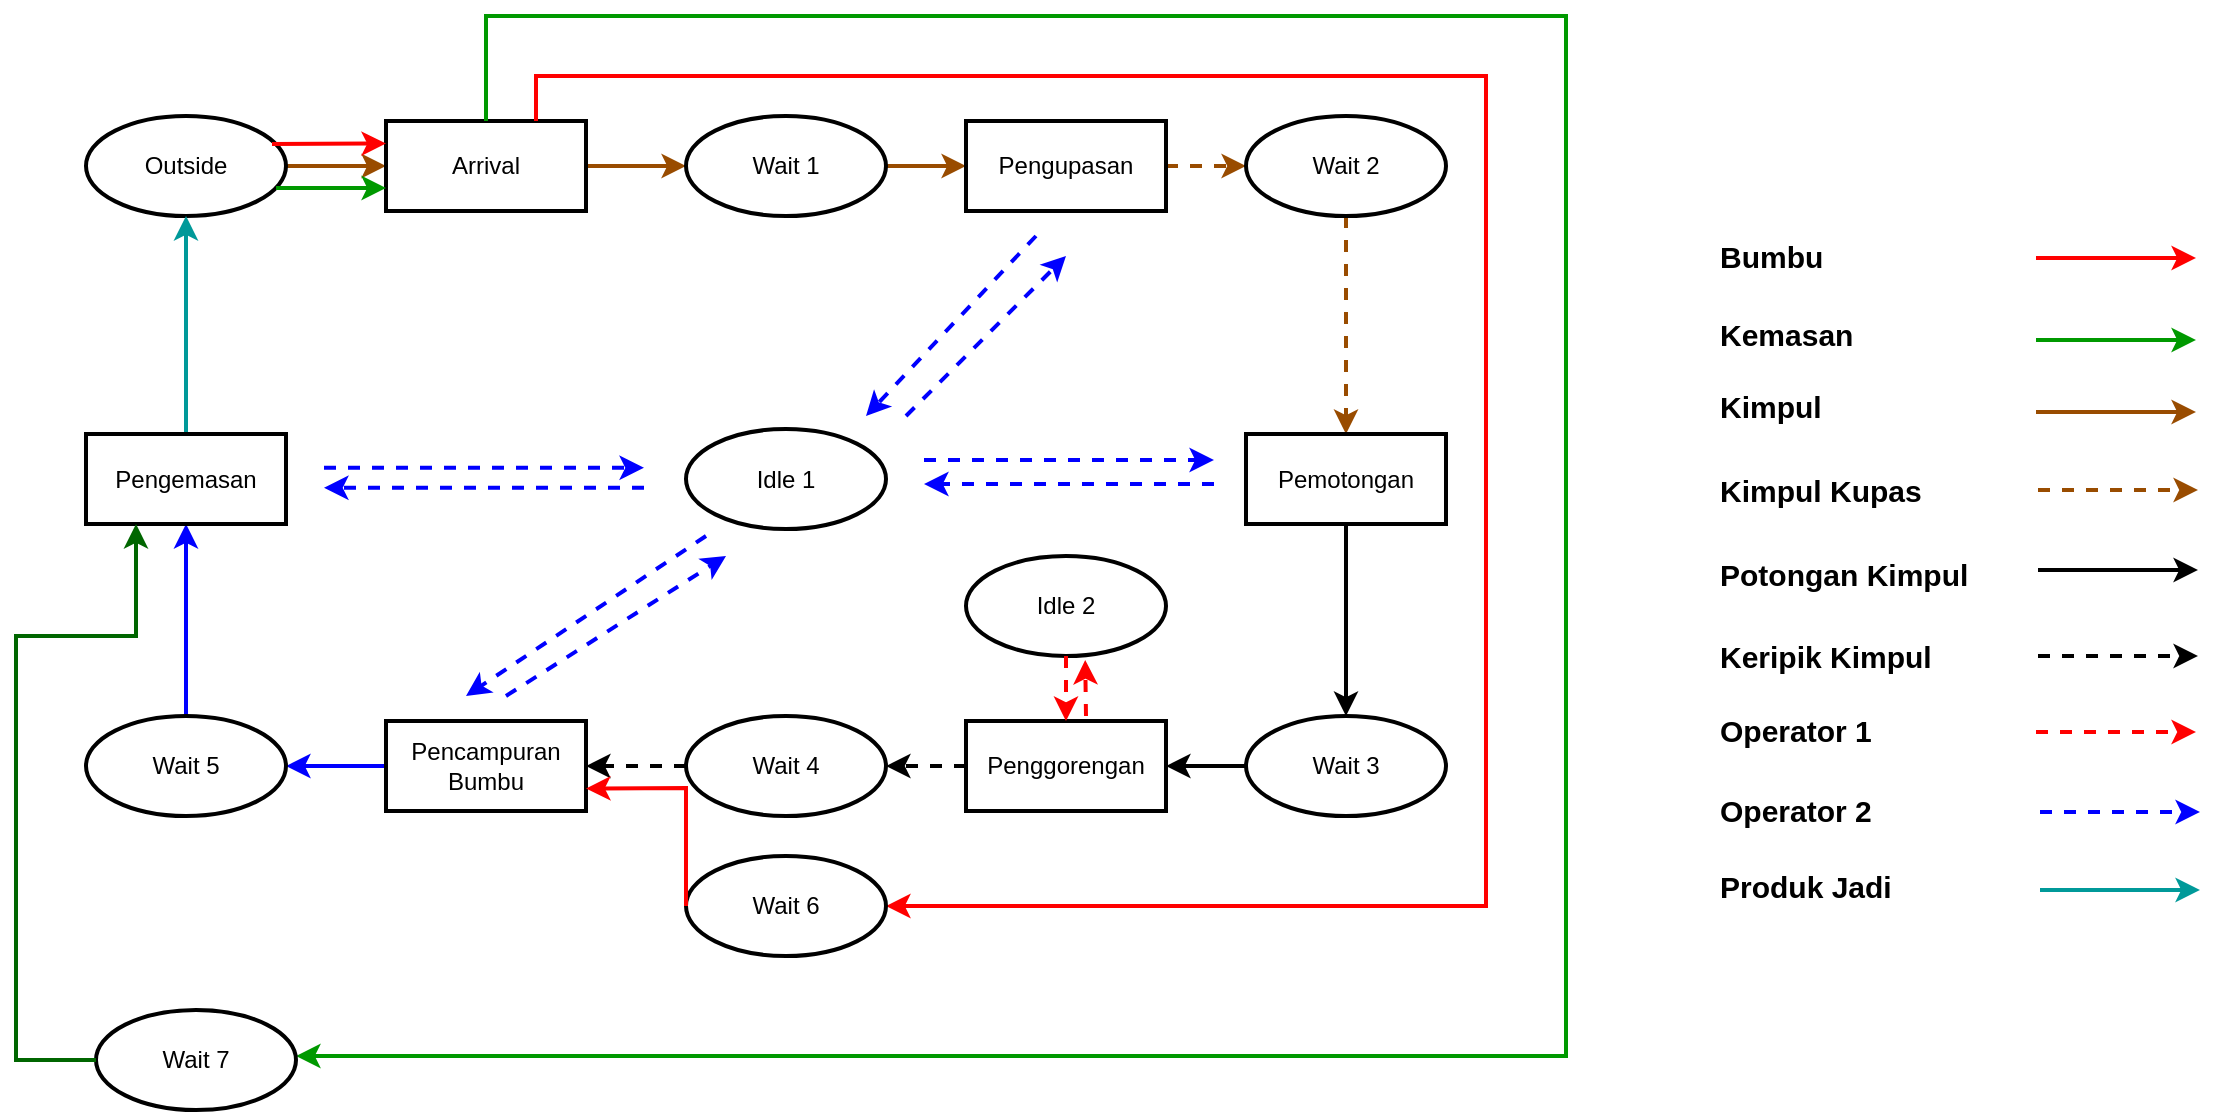 <mxfile version="20.2.2" type="github">
  <diagram id="sFOqKy-zPjzZgBcoSoZJ" name="Page-1">
    <mxGraphModel dx="1240" dy="782" grid="1" gridSize="10" guides="1" tooltips="1" connect="1" arrows="1" fold="1" page="1" pageScale="1" pageWidth="1654" pageHeight="1169" math="0" shadow="0">
      <root>
        <mxCell id="0" />
        <mxCell id="1" parent="0" />
        <mxCell id="jj6yrGKvORwJQoYEzBGt-13" style="edgeStyle=orthogonalEdgeStyle;rounded=0;orthogonalLoop=1;jettySize=auto;html=1;entryX=0;entryY=0.5;entryDx=0;entryDy=0;strokeColor=#994C00;strokeWidth=2;" parent="1" source="jj6yrGKvORwJQoYEzBGt-1" target="jj6yrGKvORwJQoYEzBGt-2" edge="1">
          <mxGeometry relative="1" as="geometry" />
        </mxCell>
        <mxCell id="jj6yrGKvORwJQoYEzBGt-1" value="Outside" style="ellipse;whiteSpace=wrap;html=1;strokeWidth=2;" parent="1" vertex="1">
          <mxGeometry x="145" y="130" width="100" height="50" as="geometry" />
        </mxCell>
        <mxCell id="jj6yrGKvORwJQoYEzBGt-14" style="edgeStyle=orthogonalEdgeStyle;rounded=0;orthogonalLoop=1;jettySize=auto;html=1;entryX=0;entryY=0.5;entryDx=0;entryDy=0;strokeColor=#994C00;strokeWidth=2;" parent="1" source="jj6yrGKvORwJQoYEzBGt-2" target="jj6yrGKvORwJQoYEzBGt-3" edge="1">
          <mxGeometry relative="1" as="geometry" />
        </mxCell>
        <mxCell id="jj6yrGKvORwJQoYEzBGt-2" value="Arrival" style="rounded=0;whiteSpace=wrap;html=1;strokeWidth=2;" parent="1" vertex="1">
          <mxGeometry x="295" y="132.5" width="100" height="45" as="geometry" />
        </mxCell>
        <mxCell id="jj6yrGKvORwJQoYEzBGt-15" style="edgeStyle=orthogonalEdgeStyle;rounded=0;orthogonalLoop=1;jettySize=auto;html=1;entryX=0;entryY=0.5;entryDx=0;entryDy=0;strokeColor=#994C00;strokeWidth=2;" parent="1" source="jj6yrGKvORwJQoYEzBGt-3" target="jj6yrGKvORwJQoYEzBGt-6" edge="1">
          <mxGeometry relative="1" as="geometry" />
        </mxCell>
        <mxCell id="jj6yrGKvORwJQoYEzBGt-3" value="Wait 1" style="ellipse;whiteSpace=wrap;html=1;strokeWidth=2;" parent="1" vertex="1">
          <mxGeometry x="445" y="130" width="100" height="50" as="geometry" />
        </mxCell>
        <mxCell id="jj6yrGKvORwJQoYEzBGt-22" style="edgeStyle=orthogonalEdgeStyle;rounded=0;orthogonalLoop=1;jettySize=auto;html=1;entryX=1;entryY=0.5;entryDx=0;entryDy=0;strokeWidth=2;" parent="1" source="jj6yrGKvORwJQoYEzBGt-4" target="jj6yrGKvORwJQoYEzBGt-9" edge="1">
          <mxGeometry relative="1" as="geometry" />
        </mxCell>
        <mxCell id="jj6yrGKvORwJQoYEzBGt-4" value="Wait 3" style="ellipse;whiteSpace=wrap;html=1;strokeWidth=2;" parent="1" vertex="1">
          <mxGeometry x="725" y="430" width="100" height="50" as="geometry" />
        </mxCell>
        <mxCell id="jj6yrGKvORwJQoYEzBGt-24" style="edgeStyle=orthogonalEdgeStyle;rounded=0;orthogonalLoop=1;jettySize=auto;html=1;entryX=1;entryY=0.5;entryDx=0;entryDy=0;strokeColor=#000000;dashed=1;strokeWidth=2;" parent="1" source="jj6yrGKvORwJQoYEzBGt-5" target="jj6yrGKvORwJQoYEzBGt-10" edge="1">
          <mxGeometry relative="1" as="geometry" />
        </mxCell>
        <mxCell id="jj6yrGKvORwJQoYEzBGt-5" value="Wait 4" style="ellipse;whiteSpace=wrap;html=1;strokeWidth=2;" parent="1" vertex="1">
          <mxGeometry x="445" y="430" width="100" height="50" as="geometry" />
        </mxCell>
        <mxCell id="jj6yrGKvORwJQoYEzBGt-17" style="edgeStyle=orthogonalEdgeStyle;rounded=0;orthogonalLoop=1;jettySize=auto;html=1;entryX=0;entryY=0.5;entryDx=0;entryDy=0;dashed=1;strokeColor=#994C00;strokeWidth=2;" parent="1" source="jj6yrGKvORwJQoYEzBGt-6" target="jj6yrGKvORwJQoYEzBGt-7" edge="1">
          <mxGeometry relative="1" as="geometry" />
        </mxCell>
        <mxCell id="jj6yrGKvORwJQoYEzBGt-6" value="Pengupasan" style="rounded=0;whiteSpace=wrap;html=1;strokeWidth=2;" parent="1" vertex="1">
          <mxGeometry x="585" y="132.5" width="100" height="45" as="geometry" />
        </mxCell>
        <mxCell id="jj6yrGKvORwJQoYEzBGt-18" style="edgeStyle=orthogonalEdgeStyle;rounded=0;orthogonalLoop=1;jettySize=auto;html=1;entryX=0.5;entryY=0;entryDx=0;entryDy=0;dashed=1;strokeColor=#994C00;strokeWidth=2;" parent="1" source="jj6yrGKvORwJQoYEzBGt-7" target="jj6yrGKvORwJQoYEzBGt-8" edge="1">
          <mxGeometry relative="1" as="geometry" />
        </mxCell>
        <mxCell id="jj6yrGKvORwJQoYEzBGt-7" value="Wait 2" style="ellipse;whiteSpace=wrap;html=1;strokeWidth=2;" parent="1" vertex="1">
          <mxGeometry x="725" y="130" width="100" height="50" as="geometry" />
        </mxCell>
        <mxCell id="jj6yrGKvORwJQoYEzBGt-19" style="edgeStyle=orthogonalEdgeStyle;rounded=0;orthogonalLoop=1;jettySize=auto;html=1;entryX=0.5;entryY=0;entryDx=0;entryDy=0;strokeWidth=2;" parent="1" source="jj6yrGKvORwJQoYEzBGt-8" target="jj6yrGKvORwJQoYEzBGt-4" edge="1">
          <mxGeometry relative="1" as="geometry" />
        </mxCell>
        <mxCell id="jj6yrGKvORwJQoYEzBGt-8" value="Pemotongan" style="rounded=0;whiteSpace=wrap;html=1;strokeWidth=2;" parent="1" vertex="1">
          <mxGeometry x="725" y="289" width="100" height="45" as="geometry" />
        </mxCell>
        <mxCell id="jj6yrGKvORwJQoYEzBGt-23" style="edgeStyle=orthogonalEdgeStyle;rounded=0;orthogonalLoop=1;jettySize=auto;html=1;strokeColor=#000000;dashed=1;strokeWidth=2;" parent="1" source="jj6yrGKvORwJQoYEzBGt-9" target="jj6yrGKvORwJQoYEzBGt-5" edge="1">
          <mxGeometry relative="1" as="geometry" />
        </mxCell>
        <mxCell id="jj6yrGKvORwJQoYEzBGt-9" value="Penggorengan" style="rounded=0;whiteSpace=wrap;html=1;strokeWidth=2;" parent="1" vertex="1">
          <mxGeometry x="585" y="432.5" width="100" height="45" as="geometry" />
        </mxCell>
        <mxCell id="jj6yrGKvORwJQoYEzBGt-25" style="edgeStyle=orthogonalEdgeStyle;rounded=0;orthogonalLoop=1;jettySize=auto;html=1;entryX=1;entryY=0.5;entryDx=0;entryDy=0;strokeColor=#0000FF;strokeWidth=2;" parent="1" source="jj6yrGKvORwJQoYEzBGt-10" target="jj6yrGKvORwJQoYEzBGt-11" edge="1">
          <mxGeometry relative="1" as="geometry" />
        </mxCell>
        <mxCell id="jj6yrGKvORwJQoYEzBGt-10" value="Pencampuran Bumbu" style="rounded=0;whiteSpace=wrap;html=1;strokeWidth=2;" parent="1" vertex="1">
          <mxGeometry x="295" y="432.5" width="100" height="45" as="geometry" />
        </mxCell>
        <mxCell id="jj6yrGKvORwJQoYEzBGt-26" style="edgeStyle=orthogonalEdgeStyle;rounded=0;orthogonalLoop=1;jettySize=auto;html=1;entryX=0.5;entryY=1;entryDx=0;entryDy=0;strokeColor=#0000FF;strokeWidth=2;" parent="1" source="jj6yrGKvORwJQoYEzBGt-11" target="jj6yrGKvORwJQoYEzBGt-12" edge="1">
          <mxGeometry relative="1" as="geometry" />
        </mxCell>
        <mxCell id="jj6yrGKvORwJQoYEzBGt-11" value="Wait 5" style="ellipse;whiteSpace=wrap;html=1;strokeWidth=2;" parent="1" vertex="1">
          <mxGeometry x="145" y="430" width="100" height="50" as="geometry" />
        </mxCell>
        <mxCell id="jj6yrGKvORwJQoYEzBGt-27" style="edgeStyle=orthogonalEdgeStyle;rounded=0;orthogonalLoop=1;jettySize=auto;html=1;entryX=0.5;entryY=1;entryDx=0;entryDy=0;strokeColor=#009999;strokeWidth=2;" parent="1" source="jj6yrGKvORwJQoYEzBGt-12" target="jj6yrGKvORwJQoYEzBGt-1" edge="1">
          <mxGeometry relative="1" as="geometry" />
        </mxCell>
        <mxCell id="jj6yrGKvORwJQoYEzBGt-12" value="Pengemasan" style="rounded=0;whiteSpace=wrap;html=1;strokeWidth=2;" parent="1" vertex="1">
          <mxGeometry x="145" y="289" width="100" height="45" as="geometry" />
        </mxCell>
        <mxCell id="jj6yrGKvORwJQoYEzBGt-29" value="Idle 1" style="ellipse;whiteSpace=wrap;html=1;strokeWidth=2;" parent="1" vertex="1">
          <mxGeometry x="445" y="286.5" width="100" height="50" as="geometry" />
        </mxCell>
        <mxCell id="jj6yrGKvORwJQoYEzBGt-40" value="" style="endArrow=classic;html=1;rounded=0;strokeColor=#0000FF;dashed=1;strokeWidth=2;" parent="1" edge="1">
          <mxGeometry width="50" height="50" relative="1" as="geometry">
            <mxPoint x="620" y="190" as="sourcePoint" />
            <mxPoint x="535" y="280" as="targetPoint" />
          </mxGeometry>
        </mxCell>
        <mxCell id="jj6yrGKvORwJQoYEzBGt-41" value="" style="endArrow=classic;html=1;rounded=0;strokeColor=#0000FF;dashed=1;strokeWidth=2;" parent="1" edge="1">
          <mxGeometry width="50" height="50" relative="1" as="geometry">
            <mxPoint x="555" y="280" as="sourcePoint" />
            <mxPoint x="635" y="200" as="targetPoint" />
          </mxGeometry>
        </mxCell>
        <mxCell id="jj6yrGKvORwJQoYEzBGt-43" value="Idle 2" style="ellipse;whiteSpace=wrap;html=1;strokeWidth=2;" parent="1" vertex="1">
          <mxGeometry x="585" y="350" width="100" height="50" as="geometry" />
        </mxCell>
        <mxCell id="jj6yrGKvORwJQoYEzBGt-44" value="" style="endArrow=classic;html=1;rounded=0;strokeColor=#FF0000;dashed=1;strokeWidth=2;" parent="1" source="jj6yrGKvORwJQoYEzBGt-43" target="jj6yrGKvORwJQoYEzBGt-9" edge="1">
          <mxGeometry width="50" height="50" relative="1" as="geometry">
            <mxPoint x="585" y="370" as="sourcePoint" />
            <mxPoint x="635" y="320" as="targetPoint" />
          </mxGeometry>
        </mxCell>
        <mxCell id="jj6yrGKvORwJQoYEzBGt-45" value="" style="endArrow=classic;html=1;rounded=0;entryX=0.596;entryY=1.04;entryDx=0;entryDy=0;entryPerimeter=0;strokeColor=#FF0000;dashed=1;strokeWidth=2;" parent="1" target="jj6yrGKvORwJQoYEzBGt-43" edge="1">
          <mxGeometry width="50" height="50" relative="1" as="geometry">
            <mxPoint x="645" y="430" as="sourcePoint" />
            <mxPoint x="675" y="420" as="targetPoint" />
          </mxGeometry>
        </mxCell>
        <mxCell id="jj6yrGKvORwJQoYEzBGt-46" value="" style="endArrow=classic;html=1;rounded=0;strokeColor=#0000FF;dashed=1;strokeWidth=2;" parent="1" edge="1">
          <mxGeometry width="50" height="50" relative="1" as="geometry">
            <mxPoint x="564" y="302" as="sourcePoint" />
            <mxPoint x="709" y="302" as="targetPoint" />
          </mxGeometry>
        </mxCell>
        <mxCell id="jj6yrGKvORwJQoYEzBGt-48" value="" style="endArrow=classic;html=1;rounded=0;strokeColor=#0000FF;dashed=1;strokeWidth=2;" parent="1" edge="1">
          <mxGeometry width="50" height="50" relative="1" as="geometry">
            <mxPoint x="709" y="314" as="sourcePoint" />
            <mxPoint x="564" y="314" as="targetPoint" />
          </mxGeometry>
        </mxCell>
        <mxCell id="jj6yrGKvORwJQoYEzBGt-49" value="" style="endArrow=classic;html=1;rounded=0;strokeColor=#0000FF;dashed=1;strokeWidth=2;" parent="1" edge="1">
          <mxGeometry width="50" height="50" relative="1" as="geometry">
            <mxPoint x="264" y="305.91" as="sourcePoint" />
            <mxPoint x="424" y="305.91" as="targetPoint" />
          </mxGeometry>
        </mxCell>
        <mxCell id="jj6yrGKvORwJQoYEzBGt-50" value="" style="endArrow=classic;html=1;rounded=0;strokeColor=#0000FF;dashed=1;strokeWidth=2;" parent="1" edge="1">
          <mxGeometry width="50" height="50" relative="1" as="geometry">
            <mxPoint x="424" y="315.91" as="sourcePoint" />
            <mxPoint x="264" y="315.91" as="targetPoint" />
          </mxGeometry>
        </mxCell>
        <mxCell id="jj6yrGKvORwJQoYEzBGt-51" value="" style="endArrow=classic;html=1;rounded=0;strokeColor=#0000FF;dashed=1;strokeWidth=2;" parent="1" edge="1">
          <mxGeometry width="50" height="50" relative="1" as="geometry">
            <mxPoint x="455" y="340" as="sourcePoint" />
            <mxPoint x="335" y="420" as="targetPoint" />
          </mxGeometry>
        </mxCell>
        <mxCell id="jj6yrGKvORwJQoYEzBGt-52" value="" style="endArrow=classic;html=1;rounded=0;strokeColor=#0000FF;dashed=1;strokeWidth=2;" parent="1" edge="1">
          <mxGeometry width="50" height="50" relative="1" as="geometry">
            <mxPoint x="355" y="420" as="sourcePoint" />
            <mxPoint x="465" y="350" as="targetPoint" />
          </mxGeometry>
        </mxCell>
        <mxCell id="uaMb6uv-dj3pLIz_Q6u4-2" value="" style="endArrow=classic;html=1;rounded=0;exitX=0.75;exitY=0;exitDx=0;exitDy=0;strokeColor=#FF0000;entryX=1;entryY=0.5;entryDx=0;entryDy=0;strokeWidth=2;" edge="1" parent="1" source="jj6yrGKvORwJQoYEzBGt-2" target="uaMb6uv-dj3pLIz_Q6u4-4">
          <mxGeometry width="50" height="50" relative="1" as="geometry">
            <mxPoint x="525" y="320" as="sourcePoint" />
            <mxPoint x="555" y="530" as="targetPoint" />
            <Array as="points">
              <mxPoint x="370" y="110" />
              <mxPoint x="845" y="110" />
              <mxPoint x="845" y="525" />
            </Array>
          </mxGeometry>
        </mxCell>
        <mxCell id="uaMb6uv-dj3pLIz_Q6u4-3" value="" style="endArrow=classic;html=1;rounded=0;entryX=0;entryY=0.25;entryDx=0;entryDy=0;exitX=0.93;exitY=0.28;exitDx=0;exitDy=0;exitPerimeter=0;strokeColor=#FF0000;strokeWidth=2;" edge="1" parent="1" source="jj6yrGKvORwJQoYEzBGt-1" target="jj6yrGKvORwJQoYEzBGt-2">
          <mxGeometry width="50" height="50" relative="1" as="geometry">
            <mxPoint x="245" y="144" as="sourcePoint" />
            <mxPoint x="575" y="330" as="targetPoint" />
          </mxGeometry>
        </mxCell>
        <mxCell id="uaMb6uv-dj3pLIz_Q6u4-4" value="Wait 6" style="ellipse;whiteSpace=wrap;html=1;strokeWidth=2;" vertex="1" parent="1">
          <mxGeometry x="445" y="500" width="100" height="50" as="geometry" />
        </mxCell>
        <mxCell id="uaMb6uv-dj3pLIz_Q6u4-5" value="" style="endArrow=classic;html=1;rounded=0;strokeColor=#FF0000;entryX=1;entryY=0.75;entryDx=0;entryDy=0;exitX=0;exitY=0.5;exitDx=0;exitDy=0;strokeWidth=2;" edge="1" parent="1" source="uaMb6uv-dj3pLIz_Q6u4-4" target="jj6yrGKvORwJQoYEzBGt-10">
          <mxGeometry width="50" height="50" relative="1" as="geometry">
            <mxPoint x="525" y="500" as="sourcePoint" />
            <mxPoint x="575" y="450" as="targetPoint" />
            <Array as="points">
              <mxPoint x="445" y="466" />
            </Array>
          </mxGeometry>
        </mxCell>
        <mxCell id="uaMb6uv-dj3pLIz_Q6u4-7" value="" style="endArrow=classic;html=1;rounded=0;exitX=0.95;exitY=0.78;exitDx=0;exitDy=0;exitPerimeter=0;strokeColor=#009900;strokeWidth=2;" edge="1" parent="1">
          <mxGeometry width="50" height="50" relative="1" as="geometry">
            <mxPoint x="240" y="166" as="sourcePoint" />
            <mxPoint x="295" y="166" as="targetPoint" />
          </mxGeometry>
        </mxCell>
        <mxCell id="uaMb6uv-dj3pLIz_Q6u4-8" value="" style="endArrow=classic;html=1;rounded=0;strokeColor=#009900;exitX=0.5;exitY=0;exitDx=0;exitDy=0;strokeWidth=2;" edge="1" parent="1" source="jj6yrGKvORwJQoYEzBGt-2">
          <mxGeometry width="50" height="50" relative="1" as="geometry">
            <mxPoint x="525" y="260" as="sourcePoint" />
            <mxPoint x="250" y="600" as="targetPoint" />
            <Array as="points">
              <mxPoint x="345" y="80" />
              <mxPoint x="885" y="80" />
              <mxPoint x="885" y="600" />
            </Array>
          </mxGeometry>
        </mxCell>
        <mxCell id="uaMb6uv-dj3pLIz_Q6u4-9" value="Wait 7" style="ellipse;whiteSpace=wrap;html=1;strokeWidth=2;" vertex="1" parent="1">
          <mxGeometry x="150" y="577" width="100" height="50" as="geometry" />
        </mxCell>
        <mxCell id="uaMb6uv-dj3pLIz_Q6u4-10" value="" style="endArrow=classic;html=1;rounded=0;strokeColor=#006600;exitX=0;exitY=0.5;exitDx=0;exitDy=0;entryX=0.25;entryY=1;entryDx=0;entryDy=0;strokeWidth=2;" edge="1" parent="1" source="uaMb6uv-dj3pLIz_Q6u4-9" target="jj6yrGKvORwJQoYEzBGt-12">
          <mxGeometry width="50" height="50" relative="1" as="geometry">
            <mxPoint x="300" y="540" as="sourcePoint" />
            <mxPoint x="170" y="340" as="targetPoint" />
            <Array as="points">
              <mxPoint x="110" y="602" />
              <mxPoint x="110" y="390" />
              <mxPoint x="170" y="390" />
            </Array>
          </mxGeometry>
        </mxCell>
        <mxCell id="uaMb6uv-dj3pLIz_Q6u4-12" style="edgeStyle=orthogonalEdgeStyle;rounded=0;orthogonalLoop=1;jettySize=auto;html=1;strokeColor=#994C00;strokeWidth=2;" edge="1" parent="1">
          <mxGeometry relative="1" as="geometry">
            <mxPoint x="1120" y="278" as="sourcePoint" />
            <mxPoint x="1200" y="278" as="targetPoint" />
            <Array as="points">
              <mxPoint x="1180" y="278" />
              <mxPoint x="1180" y="278" />
            </Array>
          </mxGeometry>
        </mxCell>
        <mxCell id="uaMb6uv-dj3pLIz_Q6u4-13" value="" style="endArrow=classic;html=1;rounded=0;strokeColor=#FF0000;strokeWidth=2;" edge="1" parent="1">
          <mxGeometry width="50" height="50" relative="1" as="geometry">
            <mxPoint x="1120" y="201" as="sourcePoint" />
            <mxPoint x="1200" y="201" as="targetPoint" />
          </mxGeometry>
        </mxCell>
        <mxCell id="uaMb6uv-dj3pLIz_Q6u4-14" value="" style="endArrow=classic;html=1;rounded=0;strokeColor=#009900;strokeWidth=2;" edge="1" parent="1">
          <mxGeometry width="50" height="50" relative="1" as="geometry">
            <mxPoint x="1120" y="242" as="sourcePoint" />
            <mxPoint x="1200" y="242" as="targetPoint" />
          </mxGeometry>
        </mxCell>
        <mxCell id="uaMb6uv-dj3pLIz_Q6u4-15" style="edgeStyle=orthogonalEdgeStyle;rounded=0;orthogonalLoop=1;jettySize=auto;html=1;strokeColor=#994C00;strokeWidth=2;dashed=1;" edge="1" parent="1">
          <mxGeometry relative="1" as="geometry">
            <mxPoint x="1121" y="317" as="sourcePoint" />
            <mxPoint x="1201" y="317" as="targetPoint" />
            <Array as="points">
              <mxPoint x="1181" y="317" />
              <mxPoint x="1181" y="317" />
            </Array>
          </mxGeometry>
        </mxCell>
        <mxCell id="uaMb6uv-dj3pLIz_Q6u4-16" style="edgeStyle=orthogonalEdgeStyle;rounded=0;orthogonalLoop=1;jettySize=auto;html=1;strokeColor=#000000;strokeWidth=2;" edge="1" parent="1">
          <mxGeometry relative="1" as="geometry">
            <mxPoint x="1121" y="357" as="sourcePoint" />
            <mxPoint x="1201" y="357" as="targetPoint" />
            <Array as="points">
              <mxPoint x="1181" y="357" />
              <mxPoint x="1181" y="357" />
            </Array>
          </mxGeometry>
        </mxCell>
        <mxCell id="uaMb6uv-dj3pLIz_Q6u4-17" style="edgeStyle=orthogonalEdgeStyle;rounded=0;orthogonalLoop=1;jettySize=auto;html=1;strokeColor=#000000;strokeWidth=2;dashed=1;" edge="1" parent="1">
          <mxGeometry relative="1" as="geometry">
            <mxPoint x="1121" y="400" as="sourcePoint" />
            <mxPoint x="1201" y="400" as="targetPoint" />
            <Array as="points">
              <mxPoint x="1181" y="400" />
              <mxPoint x="1181" y="400" />
            </Array>
          </mxGeometry>
        </mxCell>
        <mxCell id="uaMb6uv-dj3pLIz_Q6u4-18" style="edgeStyle=orthogonalEdgeStyle;rounded=0;orthogonalLoop=1;jettySize=auto;html=1;strokeColor=#FF0000;strokeWidth=2;dashed=1;" edge="1" parent="1">
          <mxGeometry relative="1" as="geometry">
            <mxPoint x="1120" y="438" as="sourcePoint" />
            <mxPoint x="1200" y="438" as="targetPoint" />
            <Array as="points">
              <mxPoint x="1180" y="438" />
              <mxPoint x="1180" y="438" />
            </Array>
          </mxGeometry>
        </mxCell>
        <mxCell id="uaMb6uv-dj3pLIz_Q6u4-19" style="edgeStyle=orthogonalEdgeStyle;rounded=0;orthogonalLoop=1;jettySize=auto;html=1;strokeColor=#0000FF;strokeWidth=2;dashed=1;" edge="1" parent="1">
          <mxGeometry relative="1" as="geometry">
            <mxPoint x="1122" y="478" as="sourcePoint" />
            <mxPoint x="1202" y="478" as="targetPoint" />
            <Array as="points">
              <mxPoint x="1182" y="478" />
              <mxPoint x="1182" y="478" />
            </Array>
          </mxGeometry>
        </mxCell>
        <mxCell id="uaMb6uv-dj3pLIz_Q6u4-20" style="edgeStyle=orthogonalEdgeStyle;rounded=0;orthogonalLoop=1;jettySize=auto;html=1;strokeColor=#009999;strokeWidth=2;" edge="1" parent="1">
          <mxGeometry relative="1" as="geometry">
            <mxPoint x="1122" y="517" as="sourcePoint" />
            <mxPoint x="1202" y="517" as="targetPoint" />
            <Array as="points">
              <mxPoint x="1182" y="517" />
              <mxPoint x="1182" y="517" />
            </Array>
          </mxGeometry>
        </mxCell>
        <mxCell id="uaMb6uv-dj3pLIz_Q6u4-21" value="&lt;div align=&quot;left&quot;&gt;&lt;font style=&quot;font-size: 15px;&quot;&gt;&lt;b&gt;Bumbu&lt;/b&gt;&lt;/font&gt;&lt;/div&gt;" style="text;html=1;strokeColor=none;fillColor=none;align=left;verticalAlign=middle;whiteSpace=wrap;rounded=0;" vertex="1" parent="1">
          <mxGeometry x="960" y="185" width="60" height="30" as="geometry" />
        </mxCell>
        <mxCell id="uaMb6uv-dj3pLIz_Q6u4-23" value="&lt;div align=&quot;left&quot;&gt;&lt;font style=&quot;font-size: 15px;&quot;&gt;&lt;b&gt;Kemasan&lt;/b&gt;&lt;/font&gt;&lt;/div&gt;" style="text;html=1;strokeColor=none;fillColor=none;align=left;verticalAlign=middle;whiteSpace=wrap;rounded=0;" vertex="1" parent="1">
          <mxGeometry x="960" y="224" width="60" height="30" as="geometry" />
        </mxCell>
        <mxCell id="uaMb6uv-dj3pLIz_Q6u4-24" value="&lt;div align=&quot;left&quot;&gt;&lt;font style=&quot;font-size: 15px;&quot;&gt;&lt;b&gt;Kimpul&lt;/b&gt;&lt;/font&gt;&lt;/div&gt;" style="text;html=1;strokeColor=none;fillColor=none;align=left;verticalAlign=middle;whiteSpace=wrap;rounded=0;" vertex="1" parent="1">
          <mxGeometry x="960" y="260" width="60" height="30" as="geometry" />
        </mxCell>
        <mxCell id="uaMb6uv-dj3pLIz_Q6u4-25" value="&lt;div align=&quot;left&quot;&gt;&lt;font style=&quot;font-size: 15px;&quot;&gt;&lt;b&gt;Kimpul Kupas&lt;/b&gt;&lt;/font&gt;&lt;br&gt;&lt;/div&gt;" style="text;html=1;strokeColor=none;fillColor=none;align=left;verticalAlign=middle;whiteSpace=wrap;rounded=0;" vertex="1" parent="1">
          <mxGeometry x="960" y="301.5" width="140" height="30" as="geometry" />
        </mxCell>
        <mxCell id="uaMb6uv-dj3pLIz_Q6u4-26" value="&lt;div align=&quot;left&quot;&gt;&lt;font style=&quot;font-size: 15px;&quot;&gt;&lt;b&gt;Keripik Kimpul&lt;/b&gt;&lt;/font&gt;&lt;br&gt;&lt;/div&gt;" style="text;html=1;strokeColor=none;fillColor=none;align=left;verticalAlign=middle;whiteSpace=wrap;rounded=0;" vertex="1" parent="1">
          <mxGeometry x="960" y="385" width="150" height="30" as="geometry" />
        </mxCell>
        <mxCell id="uaMb6uv-dj3pLIz_Q6u4-27" value="&lt;div align=&quot;left&quot;&gt;&lt;font style=&quot;font-size: 15px;&quot;&gt;&lt;b&gt;Potongan Kimpul&lt;/b&gt;&lt;/font&gt;&lt;br&gt;&lt;/div&gt;" style="text;html=1;strokeColor=none;fillColor=none;align=left;verticalAlign=middle;whiteSpace=wrap;rounded=0;" vertex="1" parent="1">
          <mxGeometry x="960" y="344" width="150" height="30" as="geometry" />
        </mxCell>
        <mxCell id="uaMb6uv-dj3pLIz_Q6u4-28" value="&lt;div align=&quot;left&quot;&gt;&lt;font style=&quot;font-size: 15px;&quot;&gt;&lt;b&gt;Operator 1&lt;br&gt;&lt;/b&gt;&lt;/font&gt;&lt;/div&gt;" style="text;html=1;strokeColor=none;fillColor=none;align=left;verticalAlign=middle;whiteSpace=wrap;rounded=0;" vertex="1" parent="1">
          <mxGeometry x="960" y="422" width="150" height="30" as="geometry" />
        </mxCell>
        <mxCell id="uaMb6uv-dj3pLIz_Q6u4-29" value="&lt;div align=&quot;left&quot;&gt;&lt;font style=&quot;font-size: 15px;&quot;&gt;&lt;b&gt;Operator 2&lt;/b&gt;&lt;/font&gt;&lt;/div&gt;" style="text;html=1;strokeColor=none;fillColor=none;align=left;verticalAlign=middle;whiteSpace=wrap;rounded=0;" vertex="1" parent="1">
          <mxGeometry x="960" y="462" width="150" height="30" as="geometry" />
        </mxCell>
        <mxCell id="uaMb6uv-dj3pLIz_Q6u4-30" value="&lt;div align=&quot;left&quot;&gt;&lt;font style=&quot;font-size: 15px;&quot;&gt;&lt;b&gt;Produk Jadi&lt;br&gt;&lt;/b&gt;&lt;/font&gt;&lt;/div&gt;" style="text;html=1;strokeColor=none;fillColor=none;align=left;verticalAlign=middle;whiteSpace=wrap;rounded=0;" vertex="1" parent="1">
          <mxGeometry x="960" y="500" width="150" height="30" as="geometry" />
        </mxCell>
      </root>
    </mxGraphModel>
  </diagram>
</mxfile>
